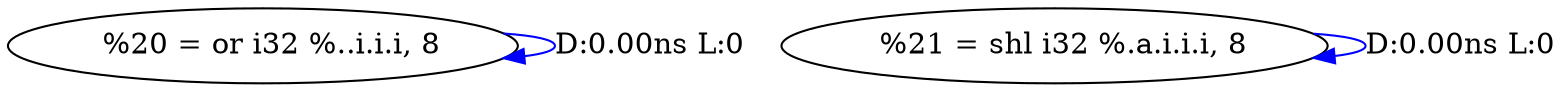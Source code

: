 digraph {
Node0x3303a20[label="  %20 = or i32 %..i.i.i, 8"];
Node0x3303a20 -> Node0x3303a20[label="D:0.00ns L:0",color=blue];
Node0x3303b00[label="  %21 = shl i32 %.a.i.i.i, 8"];
Node0x3303b00 -> Node0x3303b00[label="D:0.00ns L:0",color=blue];
}
